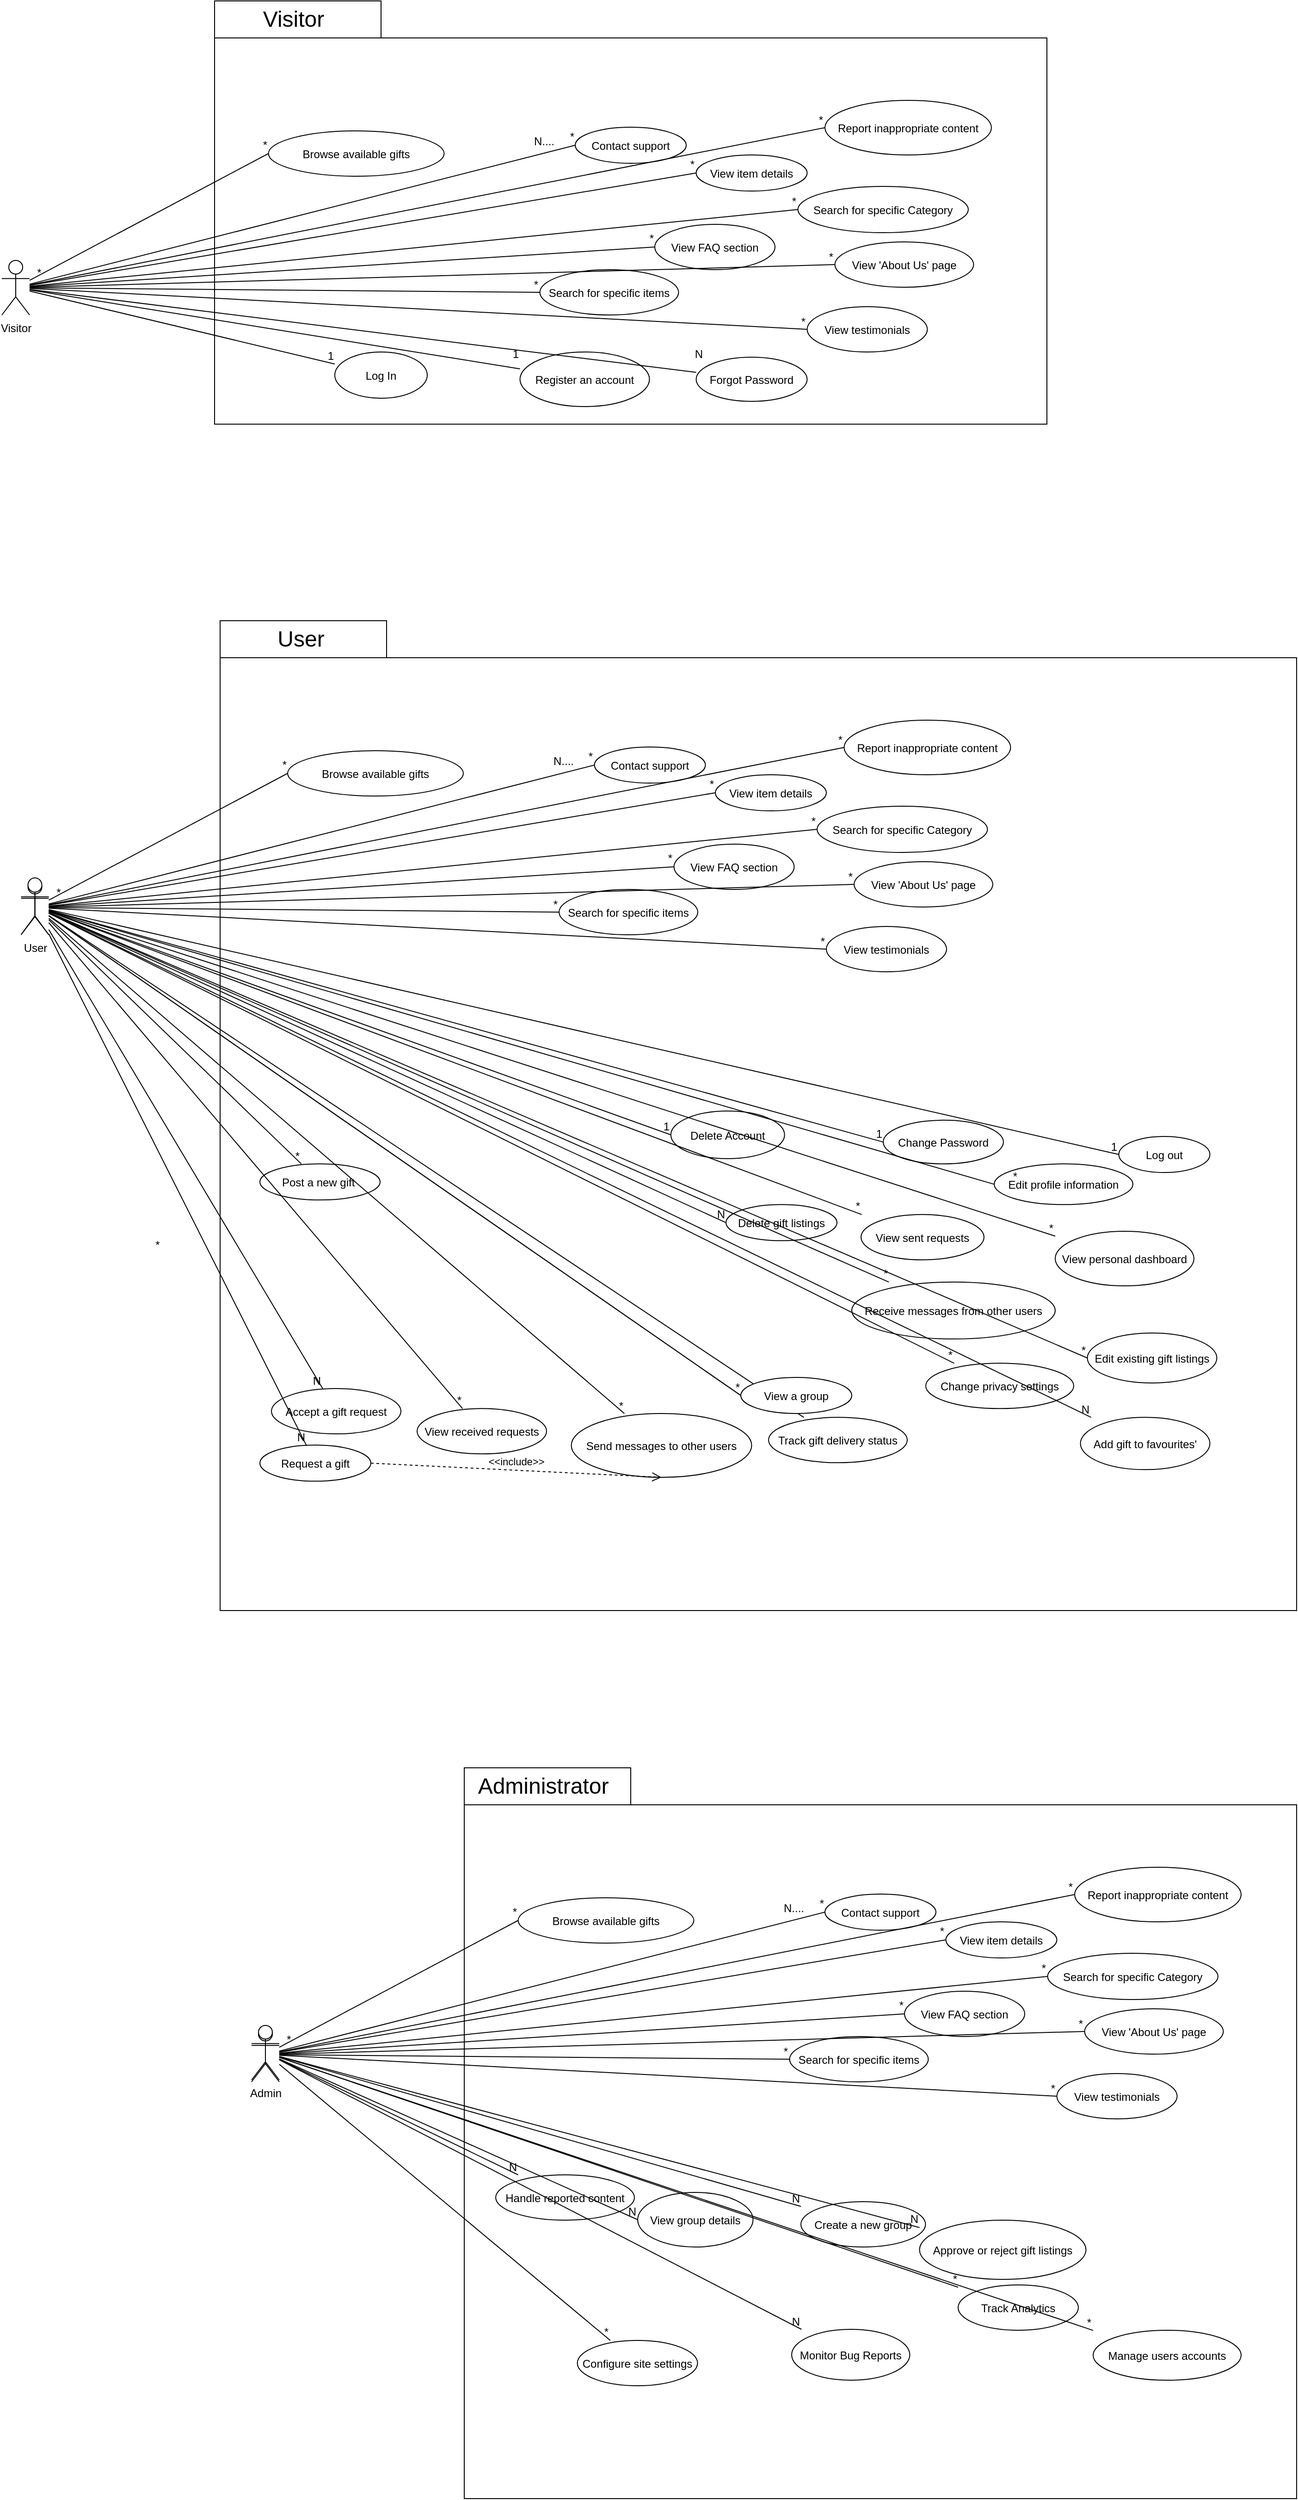 <mxfile version="26.2.2">
  <diagram name="Page-1" id="1vLe2R8yxRY9J3RcYaxB">
    <mxGraphModel dx="1329" dy="2293" grid="1" gridSize="10" guides="1" tooltips="1" connect="1" arrows="1" fold="1" page="1" pageScale="1" pageWidth="827" pageHeight="1169" math="0" shadow="0">
      <root>
        <mxCell id="0" />
        <mxCell id="1" parent="0" />
        <mxCell id="v58KR91fX-0rc_-lzw3H-133" value="" style="shape=folder;fontStyle=1;spacingTop=10;tabWidth=180;tabHeight=40;tabPosition=left;html=1;whiteSpace=wrap;" vertex="1" parent="1">
          <mxGeometry x="570" y="-800" width="900" height="457.5" as="geometry" />
        </mxCell>
        <mxCell id="v58KR91fX-0rc_-lzw3H-134" value="&lt;div&gt;Visitor&lt;/div&gt;" style="shape=umlActor;verticalLabelPosition=bottom;verticalAlign=top;html=1;outlineConnect=0;" vertex="1" parent="1">
          <mxGeometry x="340" y="-519.5" width="30" height="59" as="geometry" />
        </mxCell>
        <mxCell id="v58KR91fX-0rc_-lzw3H-135" value="" style="endArrow=none;html=1;rounded=0;entryX=0;entryY=0.5;entryDx=0;entryDy=0;" edge="1" parent="1" source="v58KR91fX-0rc_-lzw3H-134" target="v58KR91fX-0rc_-lzw3H-146">
          <mxGeometry relative="1" as="geometry">
            <mxPoint x="406" y="-479.5" as="sourcePoint" />
            <mxPoint x="661" y="-610.5" as="targetPoint" />
          </mxGeometry>
        </mxCell>
        <mxCell id="v58KR91fX-0rc_-lzw3H-136" value="*" style="resizable=0;html=1;whiteSpace=wrap;align=right;verticalAlign=bottom;" connectable="0" vertex="1" parent="v58KR91fX-0rc_-lzw3H-135">
          <mxGeometry x="1" relative="1" as="geometry" />
        </mxCell>
        <mxCell id="v58KR91fX-0rc_-lzw3H-137" value="*" style="text;html=1;align=center;verticalAlign=middle;resizable=0;points=[];autosize=1;strokeColor=none;fillColor=none;" vertex="1" parent="1">
          <mxGeometry x="365" y="-521.5" width="30" height="30" as="geometry" />
        </mxCell>
        <mxCell id="v58KR91fX-0rc_-lzw3H-138" value="Contact support" style="shape=ellipse;" vertex="1" parent="1">
          <mxGeometry x="960" y="-663.5" width="120" height="39" as="geometry" />
        </mxCell>
        <mxCell id="v58KR91fX-0rc_-lzw3H-139" value="N...." style="text;html=1;align=center;verticalAlign=middle;resizable=0;points=[];autosize=1;strokeColor=none;fillColor=none;" vertex="1" parent="1">
          <mxGeometry x="900.75" y="-663.5" width="50" height="30" as="geometry" />
        </mxCell>
        <mxCell id="v58KR91fX-0rc_-lzw3H-140" value="View testimonials" style="shape=ellipse;" vertex="1" parent="1">
          <mxGeometry x="1210.75" y="-469.5" width="130" height="49" as="geometry" />
        </mxCell>
        <mxCell id="v58KR91fX-0rc_-lzw3H-141" value="View FAQ section" style="shape=ellipse;" vertex="1" parent="1">
          <mxGeometry x="1046" y="-558.5" width="130" height="49" as="geometry" />
        </mxCell>
        <mxCell id="v58KR91fX-0rc_-lzw3H-142" value="View &#39;About Us&#39; page" style="shape=ellipse;" vertex="1" parent="1">
          <mxGeometry x="1240.75" y="-539.5" width="150" height="49" as="geometry" />
        </mxCell>
        <mxCell id="v58KR91fX-0rc_-lzw3H-143" value="Report inappropriate content" style="shape=ellipse;" vertex="1" parent="1">
          <mxGeometry x="1230" y="-692.5" width="180" height="59" as="geometry" />
        </mxCell>
        <mxCell id="v58KR91fX-0rc_-lzw3H-144" value="Search for specific Category" style="shape=ellipse;" vertex="1" parent="1">
          <mxGeometry x="1200.75" y="-599.5" width="184.25" height="50" as="geometry" />
        </mxCell>
        <mxCell id="v58KR91fX-0rc_-lzw3H-145" value="View item details" style="shape=ellipse;" vertex="1" parent="1">
          <mxGeometry x="1090.75" y="-633.5" width="120" height="39" as="geometry" />
        </mxCell>
        <mxCell id="v58KR91fX-0rc_-lzw3H-146" value="Browse available gifts" style="shape=ellipse;" vertex="1" parent="1">
          <mxGeometry x="628.25" y="-659.5" width="190" height="49" as="geometry" />
        </mxCell>
        <mxCell id="v58KR91fX-0rc_-lzw3H-147" value="Search for specific items" style="shape=ellipse;" vertex="1" parent="1">
          <mxGeometry x="921.75" y="-509.5" width="150" height="49" as="geometry" />
        </mxCell>
        <mxCell id="v58KR91fX-0rc_-lzw3H-148" value="" style="endArrow=none;html=1;rounded=0;entryX=0;entryY=0.5;entryDx=0;entryDy=0;" edge="1" parent="1" source="v58KR91fX-0rc_-lzw3H-134" target="v58KR91fX-0rc_-lzw3H-143">
          <mxGeometry relative="1" as="geometry">
            <mxPoint x="430" y="-430.5" as="sourcePoint" />
            <mxPoint x="645" y="-481.5" as="targetPoint" />
          </mxGeometry>
        </mxCell>
        <mxCell id="v58KR91fX-0rc_-lzw3H-149" value="*" style="resizable=0;html=1;whiteSpace=wrap;align=right;verticalAlign=bottom;" connectable="0" vertex="1" parent="v58KR91fX-0rc_-lzw3H-148">
          <mxGeometry x="1" relative="1" as="geometry" />
        </mxCell>
        <mxCell id="v58KR91fX-0rc_-lzw3H-150" value="" style="endArrow=none;html=1;rounded=0;entryX=0;entryY=0.5;entryDx=0;entryDy=0;" edge="1" parent="1" source="v58KR91fX-0rc_-lzw3H-134" target="v58KR91fX-0rc_-lzw3H-147">
          <mxGeometry relative="1" as="geometry">
            <mxPoint x="390" y="-473.5" as="sourcePoint" />
            <mxPoint x="605" y="-524.5" as="targetPoint" />
          </mxGeometry>
        </mxCell>
        <mxCell id="v58KR91fX-0rc_-lzw3H-151" value="*" style="resizable=0;html=1;whiteSpace=wrap;align=right;verticalAlign=bottom;" connectable="0" vertex="1" parent="v58KR91fX-0rc_-lzw3H-150">
          <mxGeometry x="1" relative="1" as="geometry" />
        </mxCell>
        <mxCell id="v58KR91fX-0rc_-lzw3H-152" value="" style="endArrow=none;html=1;rounded=0;entryX=0;entryY=0.5;entryDx=0;entryDy=0;" edge="1" parent="1" source="v58KR91fX-0rc_-lzw3H-134" target="v58KR91fX-0rc_-lzw3H-140">
          <mxGeometry relative="1" as="geometry">
            <mxPoint x="400" y="-463.5" as="sourcePoint" />
            <mxPoint x="615" y="-514.5" as="targetPoint" />
          </mxGeometry>
        </mxCell>
        <mxCell id="v58KR91fX-0rc_-lzw3H-153" value="*" style="resizable=0;html=1;whiteSpace=wrap;align=right;verticalAlign=bottom;" connectable="0" vertex="1" parent="v58KR91fX-0rc_-lzw3H-152">
          <mxGeometry x="1" relative="1" as="geometry" />
        </mxCell>
        <mxCell id="v58KR91fX-0rc_-lzw3H-154" value="" style="endArrow=none;html=1;rounded=0;entryX=0;entryY=0.5;entryDx=0;entryDy=0;" edge="1" parent="1" source="v58KR91fX-0rc_-lzw3H-134" target="v58KR91fX-0rc_-lzw3H-138">
          <mxGeometry relative="1" as="geometry">
            <mxPoint x="410" y="-453.5" as="sourcePoint" />
            <mxPoint x="625" y="-504.5" as="targetPoint" />
          </mxGeometry>
        </mxCell>
        <mxCell id="v58KR91fX-0rc_-lzw3H-155" value="*" style="resizable=0;html=1;whiteSpace=wrap;align=right;verticalAlign=bottom;" connectable="0" vertex="1" parent="v58KR91fX-0rc_-lzw3H-154">
          <mxGeometry x="1" relative="1" as="geometry" />
        </mxCell>
        <mxCell id="v58KR91fX-0rc_-lzw3H-156" value="" style="endArrow=none;html=1;rounded=0;entryX=0;entryY=0.5;entryDx=0;entryDy=0;" edge="1" parent="1" source="v58KR91fX-0rc_-lzw3H-134" target="v58KR91fX-0rc_-lzw3H-141">
          <mxGeometry relative="1" as="geometry">
            <mxPoint x="420" y="-443.5" as="sourcePoint" />
            <mxPoint x="635" y="-494.5" as="targetPoint" />
          </mxGeometry>
        </mxCell>
        <mxCell id="v58KR91fX-0rc_-lzw3H-157" value="*" style="resizable=0;html=1;whiteSpace=wrap;align=right;verticalAlign=bottom;" connectable="0" vertex="1" parent="v58KR91fX-0rc_-lzw3H-156">
          <mxGeometry x="1" relative="1" as="geometry" />
        </mxCell>
        <mxCell id="v58KR91fX-0rc_-lzw3H-158" value="" style="endArrow=none;html=1;rounded=0;entryX=0;entryY=0.5;entryDx=0;entryDy=0;" edge="1" parent="1" source="v58KR91fX-0rc_-lzw3H-134" target="v58KR91fX-0rc_-lzw3H-145">
          <mxGeometry relative="1" as="geometry">
            <mxPoint x="430" y="-433.5" as="sourcePoint" />
            <mxPoint x="645" y="-484.5" as="targetPoint" />
          </mxGeometry>
        </mxCell>
        <mxCell id="v58KR91fX-0rc_-lzw3H-159" value="*" style="resizable=0;html=1;whiteSpace=wrap;align=right;verticalAlign=bottom;" connectable="0" vertex="1" parent="v58KR91fX-0rc_-lzw3H-158">
          <mxGeometry x="1" relative="1" as="geometry" />
        </mxCell>
        <mxCell id="v58KR91fX-0rc_-lzw3H-160" value="" style="endArrow=none;html=1;rounded=0;entryX=0;entryY=0.5;entryDx=0;entryDy=0;" edge="1" parent="1" source="v58KR91fX-0rc_-lzw3H-134" target="v58KR91fX-0rc_-lzw3H-142">
          <mxGeometry relative="1" as="geometry">
            <mxPoint x="440" y="-423.5" as="sourcePoint" />
            <mxPoint x="655" y="-474.5" as="targetPoint" />
          </mxGeometry>
        </mxCell>
        <mxCell id="v58KR91fX-0rc_-lzw3H-161" value="*" style="resizable=0;html=1;whiteSpace=wrap;align=right;verticalAlign=bottom;" connectable="0" vertex="1" parent="v58KR91fX-0rc_-lzw3H-160">
          <mxGeometry x="1" relative="1" as="geometry" />
        </mxCell>
        <mxCell id="v58KR91fX-0rc_-lzw3H-162" value="" style="endArrow=none;html=1;rounded=0;entryX=0;entryY=0.5;entryDx=0;entryDy=0;" edge="1" parent="1" source="v58KR91fX-0rc_-lzw3H-134" target="v58KR91fX-0rc_-lzw3H-144">
          <mxGeometry relative="1" as="geometry">
            <mxPoint x="450" y="-413.5" as="sourcePoint" />
            <mxPoint x="665" y="-464.5" as="targetPoint" />
          </mxGeometry>
        </mxCell>
        <mxCell id="v58KR91fX-0rc_-lzw3H-163" value="*" style="resizable=0;html=1;whiteSpace=wrap;align=right;verticalAlign=bottom;" connectable="0" vertex="1" parent="v58KR91fX-0rc_-lzw3H-162">
          <mxGeometry x="1" relative="1" as="geometry" />
        </mxCell>
        <mxCell id="v58KR91fX-0rc_-lzw3H-164" value="Register an account" style="shape=ellipse;" vertex="1" parent="1">
          <mxGeometry x="900.24" y="-420.5" width="140" height="59" as="geometry" />
        </mxCell>
        <mxCell id="v58KR91fX-0rc_-lzw3H-165" value="Forgot Password" style="shape=ellipse;" vertex="1" parent="1">
          <mxGeometry x="1090.75" y="-414.87" width="120" height="47.75" as="geometry" />
        </mxCell>
        <mxCell id="v58KR91fX-0rc_-lzw3H-166" value="N" style="resizable=0;html=1;whiteSpace=wrap;align=right;verticalAlign=bottom;" connectable="0" vertex="1" parent="1">
          <mxGeometry x="1099.997" y="-409.997" as="geometry" />
        </mxCell>
        <mxCell id="v58KR91fX-0rc_-lzw3H-167" value="1" style="resizable=0;html=1;whiteSpace=wrap;align=right;verticalAlign=bottom;" connectable="0" vertex="1" parent="1">
          <mxGeometry x="900.242" y="-409.998" as="geometry" />
        </mxCell>
        <mxCell id="v58KR91fX-0rc_-lzw3H-168" value="Log In" style="shape=ellipse;" vertex="1" parent="1">
          <mxGeometry x="700" y="-420.5" width="100" height="50" as="geometry" />
        </mxCell>
        <mxCell id="v58KR91fX-0rc_-lzw3H-169" value="" style="resizable=0;html=1;whiteSpace=wrap;align=right;verticalAlign=bottom;" connectable="0" vertex="1" parent="1">
          <mxGeometry x="910.242" y="-399.998" as="geometry">
            <mxPoint x="-199" y="-23" as="offset" />
          </mxGeometry>
        </mxCell>
        <mxCell id="v58KR91fX-0rc_-lzw3H-170" value="" style="endArrow=none;html=1;rounded=0;" edge="1" parent="1" source="v58KR91fX-0rc_-lzw3H-134" target="v58KR91fX-0rc_-lzw3H-168">
          <mxGeometry relative="1" as="geometry">
            <mxPoint x="380" y="-488" as="sourcePoint" />
            <mxPoint x="638" y="-625" as="targetPoint" />
          </mxGeometry>
        </mxCell>
        <mxCell id="v58KR91fX-0rc_-lzw3H-171" value="1" style="resizable=0;html=1;whiteSpace=wrap;align=right;verticalAlign=bottom;" connectable="0" vertex="1" parent="v58KR91fX-0rc_-lzw3H-170">
          <mxGeometry x="1" relative="1" as="geometry" />
        </mxCell>
        <mxCell id="v58KR91fX-0rc_-lzw3H-172" value="" style="endArrow=none;html=1;rounded=0;" edge="1" parent="1" source="v58KR91fX-0rc_-lzw3H-134" target="v58KR91fX-0rc_-lzw3H-164">
          <mxGeometry relative="1" as="geometry">
            <mxPoint x="450" y="-320" as="sourcePoint" />
            <mxPoint x="710" y="-397" as="targetPoint" />
          </mxGeometry>
        </mxCell>
        <mxCell id="v58KR91fX-0rc_-lzw3H-173" value="" style="resizable=0;html=1;whiteSpace=wrap;align=right;verticalAlign=bottom;" connectable="0" vertex="1" parent="v58KR91fX-0rc_-lzw3H-172">
          <mxGeometry x="1" relative="1" as="geometry" />
        </mxCell>
        <mxCell id="v58KR91fX-0rc_-lzw3H-174" value="" style="endArrow=none;html=1;rounded=0;" edge="1" parent="1" source="v58KR91fX-0rc_-lzw3H-134" target="v58KR91fX-0rc_-lzw3H-165">
          <mxGeometry relative="1" as="geometry">
            <mxPoint x="390" y="-466" as="sourcePoint" />
            <mxPoint x="720" y="-387" as="targetPoint" />
          </mxGeometry>
        </mxCell>
        <mxCell id="v58KR91fX-0rc_-lzw3H-175" value="" style="resizable=0;html=1;whiteSpace=wrap;align=right;verticalAlign=bottom;" connectable="0" vertex="1" parent="v58KR91fX-0rc_-lzw3H-174">
          <mxGeometry x="1" relative="1" as="geometry" />
        </mxCell>
        <mxCell id="v58KR91fX-0rc_-lzw3H-179" value="&lt;font style=&quot;font-size: 24px;&quot;&gt;Visitor&lt;/font&gt;" style="text;html=1;align=center;verticalAlign=middle;resizable=0;points=[];autosize=1;strokeColor=none;fillColor=none;" vertex="1" parent="1">
          <mxGeometry x="610" y="-800" width="90" height="40" as="geometry" />
        </mxCell>
        <mxCell id="v58KR91fX-0rc_-lzw3H-181" value="" style="shape=folder;fontStyle=1;spacingTop=10;tabWidth=180;tabHeight=40;tabPosition=left;html=1;whiteSpace=wrap;" vertex="1" parent="1">
          <mxGeometry x="576" y="-130" width="1164" height="1070" as="geometry" />
        </mxCell>
        <mxCell id="v58KR91fX-0rc_-lzw3H-182" value="" style="shape=umlActor;verticalLabelPosition=bottom;verticalAlign=top;html=1;outlineConnect=0;" vertex="1" parent="1">
          <mxGeometry x="360.75" y="150.5" width="30" height="59" as="geometry" />
        </mxCell>
        <mxCell id="v58KR91fX-0rc_-lzw3H-183" value="" style="endArrow=none;html=1;rounded=0;entryX=0;entryY=0.5;entryDx=0;entryDy=0;" edge="1" parent="1" source="v58KR91fX-0rc_-lzw3H-182" target="v58KR91fX-0rc_-lzw3H-194">
          <mxGeometry relative="1" as="geometry">
            <mxPoint x="426.75" y="190.5" as="sourcePoint" />
            <mxPoint x="681.75" y="59.5" as="targetPoint" />
          </mxGeometry>
        </mxCell>
        <mxCell id="v58KR91fX-0rc_-lzw3H-184" value="*" style="resizable=0;html=1;whiteSpace=wrap;align=right;verticalAlign=bottom;" connectable="0" vertex="1" parent="v58KR91fX-0rc_-lzw3H-183">
          <mxGeometry x="1" relative="1" as="geometry" />
        </mxCell>
        <mxCell id="v58KR91fX-0rc_-lzw3H-185" value="*" style="text;html=1;align=center;verticalAlign=middle;resizable=0;points=[];autosize=1;strokeColor=none;fillColor=none;" vertex="1" parent="1">
          <mxGeometry x="385.75" y="148.5" width="30" height="30" as="geometry" />
        </mxCell>
        <mxCell id="v58KR91fX-0rc_-lzw3H-186" value="Contact support" style="shape=ellipse;" vertex="1" parent="1">
          <mxGeometry x="980.75" y="6.5" width="120" height="39" as="geometry" />
        </mxCell>
        <mxCell id="v58KR91fX-0rc_-lzw3H-187" value="N...." style="text;html=1;align=center;verticalAlign=middle;resizable=0;points=[];autosize=1;strokeColor=none;fillColor=none;" vertex="1" parent="1">
          <mxGeometry x="921.5" y="6.5" width="50" height="30" as="geometry" />
        </mxCell>
        <mxCell id="v58KR91fX-0rc_-lzw3H-188" value="View testimonials" style="shape=ellipse;" vertex="1" parent="1">
          <mxGeometry x="1231.5" y="200.5" width="130" height="49" as="geometry" />
        </mxCell>
        <mxCell id="v58KR91fX-0rc_-lzw3H-189" value="View FAQ section" style="shape=ellipse;" vertex="1" parent="1">
          <mxGeometry x="1066.75" y="111.5" width="130" height="49" as="geometry" />
        </mxCell>
        <mxCell id="v58KR91fX-0rc_-lzw3H-190" value="View &#39;About Us&#39; page" style="shape=ellipse;" vertex="1" parent="1">
          <mxGeometry x="1261.5" y="130.5" width="150" height="49" as="geometry" />
        </mxCell>
        <mxCell id="v58KR91fX-0rc_-lzw3H-191" value="Report inappropriate content" style="shape=ellipse;" vertex="1" parent="1">
          <mxGeometry x="1250.75" y="-22.5" width="180" height="59" as="geometry" />
        </mxCell>
        <mxCell id="v58KR91fX-0rc_-lzw3H-192" value="Search for specific Category" style="shape=ellipse;" vertex="1" parent="1">
          <mxGeometry x="1221.5" y="70.5" width="184.25" height="50" as="geometry" />
        </mxCell>
        <mxCell id="v58KR91fX-0rc_-lzw3H-193" value="View item details" style="shape=ellipse;" vertex="1" parent="1">
          <mxGeometry x="1111.5" y="36.5" width="120" height="39" as="geometry" />
        </mxCell>
        <mxCell id="v58KR91fX-0rc_-lzw3H-194" value="Browse available gifts" style="shape=ellipse;" vertex="1" parent="1">
          <mxGeometry x="649" y="10.5" width="190" height="49" as="geometry" />
        </mxCell>
        <mxCell id="v58KR91fX-0rc_-lzw3H-195" value="Search for specific items" style="shape=ellipse;" vertex="1" parent="1">
          <mxGeometry x="942.5" y="160.5" width="150" height="49" as="geometry" />
        </mxCell>
        <mxCell id="v58KR91fX-0rc_-lzw3H-196" value="" style="endArrow=none;html=1;rounded=0;entryX=0;entryY=0.5;entryDx=0;entryDy=0;" edge="1" parent="1" source="v58KR91fX-0rc_-lzw3H-182" target="v58KR91fX-0rc_-lzw3H-191">
          <mxGeometry relative="1" as="geometry">
            <mxPoint x="450.75" y="239.5" as="sourcePoint" />
            <mxPoint x="665.75" y="188.5" as="targetPoint" />
          </mxGeometry>
        </mxCell>
        <mxCell id="v58KR91fX-0rc_-lzw3H-197" value="*" style="resizable=0;html=1;whiteSpace=wrap;align=right;verticalAlign=bottom;" connectable="0" vertex="1" parent="v58KR91fX-0rc_-lzw3H-196">
          <mxGeometry x="1" relative="1" as="geometry" />
        </mxCell>
        <mxCell id="v58KR91fX-0rc_-lzw3H-198" value="" style="endArrow=none;html=1;rounded=0;entryX=0;entryY=0.5;entryDx=0;entryDy=0;" edge="1" parent="1" source="v58KR91fX-0rc_-lzw3H-182" target="v58KR91fX-0rc_-lzw3H-195">
          <mxGeometry relative="1" as="geometry">
            <mxPoint x="410.75" y="196.5" as="sourcePoint" />
            <mxPoint x="625.75" y="145.5" as="targetPoint" />
          </mxGeometry>
        </mxCell>
        <mxCell id="v58KR91fX-0rc_-lzw3H-199" value="*" style="resizable=0;html=1;whiteSpace=wrap;align=right;verticalAlign=bottom;" connectable="0" vertex="1" parent="v58KR91fX-0rc_-lzw3H-198">
          <mxGeometry x="1" relative="1" as="geometry" />
        </mxCell>
        <mxCell id="v58KR91fX-0rc_-lzw3H-200" value="" style="endArrow=none;html=1;rounded=0;entryX=0;entryY=0.5;entryDx=0;entryDy=0;" edge="1" parent="1" source="v58KR91fX-0rc_-lzw3H-182" target="v58KR91fX-0rc_-lzw3H-188">
          <mxGeometry relative="1" as="geometry">
            <mxPoint x="420.75" y="206.5" as="sourcePoint" />
            <mxPoint x="635.75" y="155.5" as="targetPoint" />
          </mxGeometry>
        </mxCell>
        <mxCell id="v58KR91fX-0rc_-lzw3H-201" value="*" style="resizable=0;html=1;whiteSpace=wrap;align=right;verticalAlign=bottom;" connectable="0" vertex="1" parent="v58KR91fX-0rc_-lzw3H-200">
          <mxGeometry x="1" relative="1" as="geometry" />
        </mxCell>
        <mxCell id="v58KR91fX-0rc_-lzw3H-202" value="" style="endArrow=none;html=1;rounded=0;entryX=0;entryY=0.5;entryDx=0;entryDy=0;" edge="1" parent="1" source="v58KR91fX-0rc_-lzw3H-182" target="v58KR91fX-0rc_-lzw3H-186">
          <mxGeometry relative="1" as="geometry">
            <mxPoint x="430.75" y="216.5" as="sourcePoint" />
            <mxPoint x="645.75" y="165.5" as="targetPoint" />
          </mxGeometry>
        </mxCell>
        <mxCell id="v58KR91fX-0rc_-lzw3H-203" value="*" style="resizable=0;html=1;whiteSpace=wrap;align=right;verticalAlign=bottom;" connectable="0" vertex="1" parent="v58KR91fX-0rc_-lzw3H-202">
          <mxGeometry x="1" relative="1" as="geometry" />
        </mxCell>
        <mxCell id="v58KR91fX-0rc_-lzw3H-204" value="" style="endArrow=none;html=1;rounded=0;entryX=0;entryY=0.5;entryDx=0;entryDy=0;" edge="1" parent="1" source="v58KR91fX-0rc_-lzw3H-182" target="v58KR91fX-0rc_-lzw3H-189">
          <mxGeometry relative="1" as="geometry">
            <mxPoint x="440.75" y="226.5" as="sourcePoint" />
            <mxPoint x="655.75" y="175.5" as="targetPoint" />
          </mxGeometry>
        </mxCell>
        <mxCell id="v58KR91fX-0rc_-lzw3H-205" value="*" style="resizable=0;html=1;whiteSpace=wrap;align=right;verticalAlign=bottom;" connectable="0" vertex="1" parent="v58KR91fX-0rc_-lzw3H-204">
          <mxGeometry x="1" relative="1" as="geometry" />
        </mxCell>
        <mxCell id="v58KR91fX-0rc_-lzw3H-206" value="" style="endArrow=none;html=1;rounded=0;entryX=0;entryY=0.5;entryDx=0;entryDy=0;" edge="1" parent="1" source="v58KR91fX-0rc_-lzw3H-182" target="v58KR91fX-0rc_-lzw3H-193">
          <mxGeometry relative="1" as="geometry">
            <mxPoint x="450.75" y="236.5" as="sourcePoint" />
            <mxPoint x="665.75" y="185.5" as="targetPoint" />
          </mxGeometry>
        </mxCell>
        <mxCell id="v58KR91fX-0rc_-lzw3H-207" value="*" style="resizable=0;html=1;whiteSpace=wrap;align=right;verticalAlign=bottom;" connectable="0" vertex="1" parent="v58KR91fX-0rc_-lzw3H-206">
          <mxGeometry x="1" relative="1" as="geometry" />
        </mxCell>
        <mxCell id="v58KR91fX-0rc_-lzw3H-208" value="" style="endArrow=none;html=1;rounded=0;entryX=0;entryY=0.5;entryDx=0;entryDy=0;" edge="1" parent="1" source="v58KR91fX-0rc_-lzw3H-182" target="v58KR91fX-0rc_-lzw3H-190">
          <mxGeometry relative="1" as="geometry">
            <mxPoint x="460.75" y="246.5" as="sourcePoint" />
            <mxPoint x="675.75" y="195.5" as="targetPoint" />
          </mxGeometry>
        </mxCell>
        <mxCell id="v58KR91fX-0rc_-lzw3H-209" value="*" style="resizable=0;html=1;whiteSpace=wrap;align=right;verticalAlign=bottom;" connectable="0" vertex="1" parent="v58KR91fX-0rc_-lzw3H-208">
          <mxGeometry x="1" relative="1" as="geometry" />
        </mxCell>
        <mxCell id="v58KR91fX-0rc_-lzw3H-210" value="" style="endArrow=none;html=1;rounded=0;entryX=0;entryY=0.5;entryDx=0;entryDy=0;" edge="1" parent="1" source="v58KR91fX-0rc_-lzw3H-182" target="v58KR91fX-0rc_-lzw3H-192">
          <mxGeometry relative="1" as="geometry">
            <mxPoint x="470.75" y="256.5" as="sourcePoint" />
            <mxPoint x="685.75" y="205.5" as="targetPoint" />
          </mxGeometry>
        </mxCell>
        <mxCell id="v58KR91fX-0rc_-lzw3H-211" value="*" style="resizable=0;html=1;whiteSpace=wrap;align=right;verticalAlign=bottom;" connectable="0" vertex="1" parent="v58KR91fX-0rc_-lzw3H-210">
          <mxGeometry x="1" relative="1" as="geometry" />
        </mxCell>
        <mxCell id="v58KR91fX-0rc_-lzw3H-224" value="&lt;font style=&quot;font-size: 24px;&quot;&gt;User&lt;/font&gt;" style="text;html=1;align=center;verticalAlign=middle;resizable=0;points=[];autosize=1;strokeColor=none;fillColor=none;" vertex="1" parent="1">
          <mxGeometry x="628.25" y="-130" width="70" height="40" as="geometry" />
        </mxCell>
        <mxCell id="v58KR91fX-0rc_-lzw3H-225" value="User" style="shape=umlActor;verticalLabelPosition=bottom;verticalAlign=top;html=1;outlineConnect=0;" vertex="1" parent="1">
          <mxGeometry x="360.75" y="148.0" width="30" height="61.5" as="geometry" />
        </mxCell>
        <mxCell id="v58KR91fX-0rc_-lzw3H-226" value="Post a new gift " style="shape=ellipse;" vertex="1" parent="1">
          <mxGeometry x="619.0" y="457.18" width="130" height="39" as="geometry" />
        </mxCell>
        <mxCell id="v58KR91fX-0rc_-lzw3H-227" value="Request a gift" style="shape=ellipse;" vertex="1" parent="1">
          <mxGeometry x="619.0" y="761.18" width="120" height="39" as="geometry" />
        </mxCell>
        <mxCell id="v58KR91fX-0rc_-lzw3H-228" value="Accept a gift request" style="shape=ellipse;" vertex="1" parent="1">
          <mxGeometry x="631.5" y="700" width="140" height="49" as="geometry" />
        </mxCell>
        <mxCell id="v58KR91fX-0rc_-lzw3H-229" value="View received requests" style="shape=ellipse;" vertex="1" parent="1">
          <mxGeometry x="789.0" y="721.68" width="140" height="49" as="geometry" />
        </mxCell>
        <mxCell id="v58KR91fX-0rc_-lzw3H-230" value="Edit profile information" style="shape=ellipse;" vertex="1" parent="1">
          <mxGeometry x="1413.0" y="457.18" width="150" height="44" as="geometry" />
        </mxCell>
        <mxCell id="v58KR91fX-0rc_-lzw3H-231" value="Edit existing gift listings" style="shape=ellipse;" vertex="1" parent="1">
          <mxGeometry x="1513.75" y="640" width="140" height="54" as="geometry" />
        </mxCell>
        <mxCell id="v58KR91fX-0rc_-lzw3H-232" value="View personal dashboard" style="shape=ellipse;" vertex="1" parent="1">
          <mxGeometry x="1479.0" y="530" width="150" height="59" as="geometry" />
        </mxCell>
        <mxCell id="v58KR91fX-0rc_-lzw3H-233" value="Log out" style="shape=ellipse;" vertex="1" parent="1">
          <mxGeometry x="1547.75" y="427.5" width="98.5" height="39" as="geometry" />
        </mxCell>
        <mxCell id="v58KR91fX-0rc_-lzw3H-234" value="Change Password" style="shape=ellipse;" vertex="1" parent="1">
          <mxGeometry x="1293.0" y="409.93" width="130" height="47.25" as="geometry" />
        </mxCell>
        <mxCell id="v58KR91fX-0rc_-lzw3H-235" value="View sent requests" style="shape=ellipse;" vertex="1" parent="1">
          <mxGeometry x="1269.0" y="511.93" width="133" height="49" as="geometry" />
        </mxCell>
        <mxCell id="v58KR91fX-0rc_-lzw3H-236" value="Track gift delivery status" style="shape=ellipse;" vertex="1" parent="1">
          <mxGeometry x="1169.0" y="731.18" width="150" height="49" as="geometry" />
        </mxCell>
        <mxCell id="v58KR91fX-0rc_-lzw3H-237" value="Receive messages from other users" style="shape=ellipse;" vertex="1" parent="1">
          <mxGeometry x="1259.0" y="584.93" width="220" height="61.5" as="geometry" />
        </mxCell>
        <mxCell id="v58KR91fX-0rc_-lzw3H-238" value="Change privacy settings" style="shape=ellipse;" vertex="1" parent="1">
          <mxGeometry x="1339.0" y="672.68" width="160" height="49" as="geometry" />
        </mxCell>
        <mxCell id="v58KR91fX-0rc_-lzw3H-239" style="edgeStyle=orthogonalEdgeStyle;rounded=0;orthogonalLoop=1;jettySize=auto;html=1;exitX=0.5;exitY=1;exitDx=0;exitDy=0;" edge="1" parent="1" source="v58KR91fX-0rc_-lzw3H-238" target="v58KR91fX-0rc_-lzw3H-238">
          <mxGeometry relative="1" as="geometry" />
        </mxCell>
        <mxCell id="v58KR91fX-0rc_-lzw3H-240" value="Send messages to other users" style="shape=ellipse;" vertex="1" parent="1">
          <mxGeometry x="955.75" y="727" width="195" height="69" as="geometry" />
        </mxCell>
        <mxCell id="v58KR91fX-0rc_-lzw3H-241" value="Delete Account" style="shape=ellipse;" vertex="1" parent="1">
          <mxGeometry x="1063.35" y="400" width="123" height="51.5" as="geometry" />
        </mxCell>
        <mxCell id="v58KR91fX-0rc_-lzw3H-242" value="Add gift to favourites&#39;" style="shape=ellipse;" vertex="1" parent="1">
          <mxGeometry x="1506.25" y="731.18" width="140" height="56.5" as="geometry" />
        </mxCell>
        <mxCell id="v58KR91fX-0rc_-lzw3H-243" value="Delete gift listings" style="shape=ellipse;" vertex="1" parent="1">
          <mxGeometry x="1123.0" y="501.18" width="120" height="39" as="geometry" />
        </mxCell>
        <mxCell id="v58KR91fX-0rc_-lzw3H-244" value="" style="endArrow=none;html=1;rounded=0;" edge="1" parent="1" source="v58KR91fX-0rc_-lzw3H-225" target="v58KR91fX-0rc_-lzw3H-226">
          <mxGeometry relative="1" as="geometry">
            <mxPoint x="353" y="288" as="sourcePoint" />
            <mxPoint x="868" y="307" as="targetPoint" />
          </mxGeometry>
        </mxCell>
        <mxCell id="v58KR91fX-0rc_-lzw3H-245" value="*" style="resizable=0;html=1;whiteSpace=wrap;align=right;verticalAlign=bottom;" connectable="0" vertex="1" parent="v58KR91fX-0rc_-lzw3H-244">
          <mxGeometry x="1" relative="1" as="geometry" />
        </mxCell>
        <mxCell id="v58KR91fX-0rc_-lzw3H-246" value="" style="endArrow=none;html=1;rounded=0;" edge="1" parent="1" source="v58KR91fX-0rc_-lzw3H-225" target="v58KR91fX-0rc_-lzw3H-227">
          <mxGeometry relative="1" as="geometry">
            <mxPoint x="515.5" y="360" as="sourcePoint" />
            <mxPoint x="1030.5" y="379" as="targetPoint" />
          </mxGeometry>
        </mxCell>
        <mxCell id="v58KR91fX-0rc_-lzw3H-247" value="N" style="resizable=0;html=1;whiteSpace=wrap;align=right;verticalAlign=bottom;" connectable="0" vertex="1" parent="v58KR91fX-0rc_-lzw3H-246">
          <mxGeometry x="1" relative="1" as="geometry" />
        </mxCell>
        <mxCell id="v58KR91fX-0rc_-lzw3H-248" value="" style="endArrow=none;html=1;rounded=0;" edge="1" parent="1" source="v58KR91fX-0rc_-lzw3H-225" target="v58KR91fX-0rc_-lzw3H-228">
          <mxGeometry relative="1" as="geometry">
            <mxPoint x="679" y="340" as="sourcePoint" />
            <mxPoint x="1194" y="359" as="targetPoint" />
          </mxGeometry>
        </mxCell>
        <mxCell id="v58KR91fX-0rc_-lzw3H-249" value="N" style="resizable=0;html=1;whiteSpace=wrap;align=right;verticalAlign=bottom;" connectable="0" vertex="1" parent="v58KR91fX-0rc_-lzw3H-248">
          <mxGeometry x="1" relative="1" as="geometry" />
        </mxCell>
        <mxCell id="v58KR91fX-0rc_-lzw3H-250" value="*" style="text;html=1;align=center;verticalAlign=middle;resizable=0;points=[];autosize=1;strokeColor=none;fillColor=none;" vertex="1" parent="1">
          <mxGeometry x="493" y="530" width="30" height="30" as="geometry" />
        </mxCell>
        <mxCell id="v58KR91fX-0rc_-lzw3H-251" value="" style="endArrow=none;html=1;rounded=0;entryX=0;entryY=0.5;entryDx=0;entryDy=0;" edge="1" parent="1" source="v58KR91fX-0rc_-lzw3H-225" target="v58KR91fX-0rc_-lzw3H-243">
          <mxGeometry relative="1" as="geometry">
            <mxPoint x="383" y="318" as="sourcePoint" />
            <mxPoint x="898" y="337" as="targetPoint" />
          </mxGeometry>
        </mxCell>
        <mxCell id="v58KR91fX-0rc_-lzw3H-252" value="N" style="resizable=0;html=1;whiteSpace=wrap;align=right;verticalAlign=bottom;" connectable="0" vertex="1" parent="v58KR91fX-0rc_-lzw3H-251">
          <mxGeometry x="1" relative="1" as="geometry" />
        </mxCell>
        <mxCell id="v58KR91fX-0rc_-lzw3H-253" value="" style="endArrow=none;html=1;rounded=0;" edge="1" parent="1" source="v58KR91fX-0rc_-lzw3H-225" target="v58KR91fX-0rc_-lzw3H-229">
          <mxGeometry relative="1" as="geometry">
            <mxPoint x="393" y="328" as="sourcePoint" />
            <mxPoint x="908" y="347" as="targetPoint" />
          </mxGeometry>
        </mxCell>
        <mxCell id="v58KR91fX-0rc_-lzw3H-254" value="*" style="resizable=0;html=1;whiteSpace=wrap;align=right;verticalAlign=bottom;" connectable="0" vertex="1" parent="v58KR91fX-0rc_-lzw3H-253">
          <mxGeometry x="1" relative="1" as="geometry" />
        </mxCell>
        <mxCell id="v58KR91fX-0rc_-lzw3H-255" value="" style="endArrow=none;html=1;rounded=0;entryX=0;entryY=0.5;entryDx=0;entryDy=0;" edge="1" parent="1" source="v58KR91fX-0rc_-lzw3H-225" target="v58KR91fX-0rc_-lzw3H-230">
          <mxGeometry relative="1" as="geometry">
            <mxPoint x="403" y="338" as="sourcePoint" />
            <mxPoint x="918" y="357" as="targetPoint" />
          </mxGeometry>
        </mxCell>
        <mxCell id="v58KR91fX-0rc_-lzw3H-256" value="*" style="resizable=0;html=1;whiteSpace=wrap;align=right;verticalAlign=bottom;" connectable="0" vertex="1" parent="v58KR91fX-0rc_-lzw3H-255">
          <mxGeometry x="1" relative="1" as="geometry">
            <mxPoint x="26" as="offset" />
          </mxGeometry>
        </mxCell>
        <mxCell id="v58KR91fX-0rc_-lzw3H-257" value="" style="endArrow=none;html=1;rounded=0;entryX=0;entryY=0.5;entryDx=0;entryDy=0;" edge="1" parent="1" source="v58KR91fX-0rc_-lzw3H-225" target="v58KR91fX-0rc_-lzw3H-231">
          <mxGeometry relative="1" as="geometry">
            <mxPoint x="413" y="348" as="sourcePoint" />
            <mxPoint x="928" y="367" as="targetPoint" />
          </mxGeometry>
        </mxCell>
        <mxCell id="v58KR91fX-0rc_-lzw3H-258" value="*" style="resizable=0;html=1;whiteSpace=wrap;align=right;verticalAlign=bottom;" connectable="0" vertex="1" parent="v58KR91fX-0rc_-lzw3H-257">
          <mxGeometry x="1" relative="1" as="geometry" />
        </mxCell>
        <mxCell id="v58KR91fX-0rc_-lzw3H-259" value="" style="endArrow=none;html=1;rounded=0;" edge="1" parent="1" source="v58KR91fX-0rc_-lzw3H-225" target="v58KR91fX-0rc_-lzw3H-232">
          <mxGeometry relative="1" as="geometry">
            <mxPoint x="423" y="358" as="sourcePoint" />
            <mxPoint x="938" y="377" as="targetPoint" />
          </mxGeometry>
        </mxCell>
        <mxCell id="v58KR91fX-0rc_-lzw3H-260" value="*" style="resizable=0;html=1;whiteSpace=wrap;align=right;verticalAlign=bottom;" connectable="0" vertex="1" parent="v58KR91fX-0rc_-lzw3H-259">
          <mxGeometry x="1" relative="1" as="geometry" />
        </mxCell>
        <mxCell id="v58KR91fX-0rc_-lzw3H-261" value="" style="endArrow=none;html=1;rounded=0;entryX=0;entryY=0.5;entryDx=0;entryDy=0;" edge="1" parent="1" source="v58KR91fX-0rc_-lzw3H-225" target="v58KR91fX-0rc_-lzw3H-233">
          <mxGeometry relative="1" as="geometry">
            <mxPoint x="433" y="368" as="sourcePoint" />
            <mxPoint x="948" y="387" as="targetPoint" />
          </mxGeometry>
        </mxCell>
        <mxCell id="v58KR91fX-0rc_-lzw3H-262" value="1" style="resizable=0;html=1;whiteSpace=wrap;align=right;verticalAlign=bottom;" connectable="0" vertex="1" parent="v58KR91fX-0rc_-lzw3H-261">
          <mxGeometry x="1" relative="1" as="geometry" />
        </mxCell>
        <mxCell id="v58KR91fX-0rc_-lzw3H-263" value="" style="endArrow=none;html=1;rounded=0;entryX=0;entryY=0.5;entryDx=0;entryDy=0;" edge="1" parent="1" source="v58KR91fX-0rc_-lzw3H-225" target="v58KR91fX-0rc_-lzw3H-234">
          <mxGeometry relative="1" as="geometry">
            <mxPoint x="443" y="378" as="sourcePoint" />
            <mxPoint x="958" y="397" as="targetPoint" />
          </mxGeometry>
        </mxCell>
        <mxCell id="v58KR91fX-0rc_-lzw3H-264" value="1" style="resizable=0;html=1;whiteSpace=wrap;align=right;verticalAlign=bottom;" connectable="0" vertex="1" parent="v58KR91fX-0rc_-lzw3H-263">
          <mxGeometry x="1" relative="1" as="geometry" />
        </mxCell>
        <mxCell id="v58KR91fX-0rc_-lzw3H-265" value="" style="endArrow=none;html=1;rounded=0;entryX=0;entryY=0.5;entryDx=0;entryDy=0;" edge="1" parent="1" source="v58KR91fX-0rc_-lzw3H-225" target="v58KR91fX-0rc_-lzw3H-282">
          <mxGeometry relative="1" as="geometry">
            <mxPoint x="503" y="496" as="sourcePoint" />
            <mxPoint x="653" y="400" as="targetPoint" />
          </mxGeometry>
        </mxCell>
        <mxCell id="v58KR91fX-0rc_-lzw3H-266" value="*" style="resizable=0;html=1;whiteSpace=wrap;align=right;verticalAlign=bottom;" connectable="0" vertex="1" parent="v58KR91fX-0rc_-lzw3H-265">
          <mxGeometry x="1" relative="1" as="geometry" />
        </mxCell>
        <mxCell id="v58KR91fX-0rc_-lzw3H-267" value="" style="endArrow=none;html=1;rounded=0;" edge="1" parent="1" source="v58KR91fX-0rc_-lzw3H-225" target="v58KR91fX-0rc_-lzw3H-235">
          <mxGeometry relative="1" as="geometry">
            <mxPoint x="513" y="506" as="sourcePoint" />
            <mxPoint x="663" y="410" as="targetPoint" />
          </mxGeometry>
        </mxCell>
        <mxCell id="v58KR91fX-0rc_-lzw3H-268" value="*" style="resizable=0;html=1;whiteSpace=wrap;align=right;verticalAlign=bottom;" connectable="0" vertex="1" parent="v58KR91fX-0rc_-lzw3H-267">
          <mxGeometry x="1" relative="1" as="geometry" />
        </mxCell>
        <mxCell id="v58KR91fX-0rc_-lzw3H-269" value="" style="endArrow=none;html=1;rounded=0;" edge="1" parent="1" source="v58KR91fX-0rc_-lzw3H-225" target="v58KR91fX-0rc_-lzw3H-236">
          <mxGeometry relative="1" as="geometry">
            <mxPoint x="523" y="516" as="sourcePoint" />
            <mxPoint x="673" y="420" as="targetPoint" />
          </mxGeometry>
        </mxCell>
        <mxCell id="v58KR91fX-0rc_-lzw3H-270" value="*" style="resizable=0;html=1;whiteSpace=wrap;align=right;verticalAlign=bottom;" connectable="0" vertex="1" parent="v58KR91fX-0rc_-lzw3H-269">
          <mxGeometry x="1" relative="1" as="geometry" />
        </mxCell>
        <mxCell id="v58KR91fX-0rc_-lzw3H-271" value="" style="endArrow=none;html=1;rounded=0;" edge="1" parent="1" source="v58KR91fX-0rc_-lzw3H-225" target="v58KR91fX-0rc_-lzw3H-237">
          <mxGeometry relative="1" as="geometry">
            <mxPoint x="533" y="526" as="sourcePoint" />
            <mxPoint x="683" y="430" as="targetPoint" />
          </mxGeometry>
        </mxCell>
        <mxCell id="v58KR91fX-0rc_-lzw3H-272" value="*" style="resizable=0;html=1;whiteSpace=wrap;align=right;verticalAlign=bottom;" connectable="0" vertex="1" parent="v58KR91fX-0rc_-lzw3H-271">
          <mxGeometry x="1" relative="1" as="geometry" />
        </mxCell>
        <mxCell id="v58KR91fX-0rc_-lzw3H-273" value="" style="endArrow=none;html=1;rounded=0;" edge="1" parent="1" source="v58KR91fX-0rc_-lzw3H-225" target="v58KR91fX-0rc_-lzw3H-238">
          <mxGeometry relative="1" as="geometry">
            <mxPoint x="543" y="536" as="sourcePoint" />
            <mxPoint x="693" y="440" as="targetPoint" />
          </mxGeometry>
        </mxCell>
        <mxCell id="v58KR91fX-0rc_-lzw3H-274" value="*" style="resizable=0;html=1;whiteSpace=wrap;align=right;verticalAlign=bottom;" connectable="0" vertex="1" parent="v58KR91fX-0rc_-lzw3H-273">
          <mxGeometry x="1" relative="1" as="geometry" />
        </mxCell>
        <mxCell id="v58KR91fX-0rc_-lzw3H-275" value="" style="endArrow=none;html=1;rounded=0;" edge="1" parent="1" source="v58KR91fX-0rc_-lzw3H-225" target="v58KR91fX-0rc_-lzw3H-240">
          <mxGeometry relative="1" as="geometry">
            <mxPoint x="553" y="546" as="sourcePoint" />
            <mxPoint x="703" y="450" as="targetPoint" />
          </mxGeometry>
        </mxCell>
        <mxCell id="v58KR91fX-0rc_-lzw3H-276" value="*" style="resizable=0;html=1;whiteSpace=wrap;align=right;verticalAlign=bottom;" connectable="0" vertex="1" parent="v58KR91fX-0rc_-lzw3H-275">
          <mxGeometry x="1" relative="1" as="geometry" />
        </mxCell>
        <mxCell id="v58KR91fX-0rc_-lzw3H-277" value="" style="endArrow=none;html=1;rounded=0;entryX=0;entryY=0.5;entryDx=0;entryDy=0;" edge="1" parent="1" source="v58KR91fX-0rc_-lzw3H-225" target="v58KR91fX-0rc_-lzw3H-241">
          <mxGeometry relative="1" as="geometry">
            <mxPoint x="563" y="674" as="sourcePoint" />
            <mxPoint x="713" y="578" as="targetPoint" />
          </mxGeometry>
        </mxCell>
        <mxCell id="v58KR91fX-0rc_-lzw3H-278" value="1" style="resizable=0;html=1;whiteSpace=wrap;align=right;verticalAlign=bottom;" connectable="0" vertex="1" parent="v58KR91fX-0rc_-lzw3H-277">
          <mxGeometry x="1" relative="1" as="geometry" />
        </mxCell>
        <mxCell id="v58KR91fX-0rc_-lzw3H-279" value="" style="endArrow=none;html=1;rounded=0;" edge="1" parent="1" source="v58KR91fX-0rc_-lzw3H-225" target="v58KR91fX-0rc_-lzw3H-242">
          <mxGeometry relative="1" as="geometry">
            <mxPoint x="573" y="566" as="sourcePoint" />
            <mxPoint x="723" y="470" as="targetPoint" />
          </mxGeometry>
        </mxCell>
        <mxCell id="v58KR91fX-0rc_-lzw3H-280" value="N" style="resizable=0;html=1;whiteSpace=wrap;align=right;verticalAlign=bottom;" connectable="0" vertex="1" parent="v58KR91fX-0rc_-lzw3H-279">
          <mxGeometry x="1" relative="1" as="geometry" />
        </mxCell>
        <mxCell id="v58KR91fX-0rc_-lzw3H-281" value="" style="endArrow=none;html=1;rounded=0;entryX=0;entryY=0.5;entryDx=0;entryDy=0;" edge="1" parent="1" source="v58KR91fX-0rc_-lzw3H-225" target="v58KR91fX-0rc_-lzw3H-282">
          <mxGeometry relative="1" as="geometry">
            <mxPoint x="493" y="497" as="sourcePoint" />
            <mxPoint x="1523" y="599" as="targetPoint" />
          </mxGeometry>
        </mxCell>
        <mxCell id="v58KR91fX-0rc_-lzw3H-282" value="View a group" style="shape=ellipse;" vertex="1" parent="1">
          <mxGeometry x="1139" y="688" width="120" height="39" as="geometry" />
        </mxCell>
        <mxCell id="v58KR91fX-0rc_-lzw3H-283" value="&amp;lt;&amp;lt;include&amp;gt;&amp;gt;" style="endArrow=open;startArrow=none;endFill=0;startFill=0;endSize=8;html=1;verticalAlign=bottom;dashed=1;labelBackgroundColor=none;rounded=0;exitX=1;exitY=0.5;exitDx=0;exitDy=0;entryX=0.5;entryY=1;entryDx=0;entryDy=0;" edge="1" parent="1" source="v58KR91fX-0rc_-lzw3H-227" target="v58KR91fX-0rc_-lzw3H-240">
          <mxGeometry width="160" relative="1" as="geometry">
            <mxPoint x="1095.0" y="988.18" as="sourcePoint" />
            <mxPoint x="869.0" y="731.18" as="targetPoint" />
          </mxGeometry>
        </mxCell>
        <mxCell id="v58KR91fX-0rc_-lzw3H-287" value="" style="shape=folder;fontStyle=1;spacingTop=10;tabWidth=180;tabHeight=40;tabPosition=left;html=1;whiteSpace=wrap;" vertex="1" parent="1">
          <mxGeometry x="840" y="1110" width="900" height="790" as="geometry" />
        </mxCell>
        <mxCell id="v58KR91fX-0rc_-lzw3H-288" value="" style="shape=umlActor;verticalLabelPosition=bottom;verticalAlign=top;html=1;outlineConnect=0;" vertex="1" parent="1">
          <mxGeometry x="610" y="1390.5" width="30" height="59" as="geometry" />
        </mxCell>
        <mxCell id="v58KR91fX-0rc_-lzw3H-289" value="" style="endArrow=none;html=1;rounded=0;entryX=0;entryY=0.5;entryDx=0;entryDy=0;" edge="1" parent="1" source="v58KR91fX-0rc_-lzw3H-288" target="v58KR91fX-0rc_-lzw3H-300">
          <mxGeometry relative="1" as="geometry">
            <mxPoint x="676" y="1430.5" as="sourcePoint" />
            <mxPoint x="931" y="1299.5" as="targetPoint" />
          </mxGeometry>
        </mxCell>
        <mxCell id="v58KR91fX-0rc_-lzw3H-290" value="*" style="resizable=0;html=1;whiteSpace=wrap;align=right;verticalAlign=bottom;" connectable="0" vertex="1" parent="v58KR91fX-0rc_-lzw3H-289">
          <mxGeometry x="1" relative="1" as="geometry" />
        </mxCell>
        <mxCell id="v58KR91fX-0rc_-lzw3H-291" value="*" style="text;html=1;align=center;verticalAlign=middle;resizable=0;points=[];autosize=1;strokeColor=none;fillColor=none;" vertex="1" parent="1">
          <mxGeometry x="635" y="1388.5" width="30" height="30" as="geometry" />
        </mxCell>
        <mxCell id="v58KR91fX-0rc_-lzw3H-292" value="Contact support" style="shape=ellipse;" vertex="1" parent="1">
          <mxGeometry x="1230" y="1246.5" width="120" height="39" as="geometry" />
        </mxCell>
        <mxCell id="v58KR91fX-0rc_-lzw3H-293" value="N...." style="text;html=1;align=center;verticalAlign=middle;resizable=0;points=[];autosize=1;strokeColor=none;fillColor=none;" vertex="1" parent="1">
          <mxGeometry x="1170.75" y="1246.5" width="50" height="30" as="geometry" />
        </mxCell>
        <mxCell id="v58KR91fX-0rc_-lzw3H-294" value="View testimonials" style="shape=ellipse;" vertex="1" parent="1">
          <mxGeometry x="1480.75" y="1440.5" width="130" height="49" as="geometry" />
        </mxCell>
        <mxCell id="v58KR91fX-0rc_-lzw3H-295" value="View FAQ section" style="shape=ellipse;" vertex="1" parent="1">
          <mxGeometry x="1316" y="1351.5" width="130" height="49" as="geometry" />
        </mxCell>
        <mxCell id="v58KR91fX-0rc_-lzw3H-296" value="View &#39;About Us&#39; page" style="shape=ellipse;" vertex="1" parent="1">
          <mxGeometry x="1510.75" y="1370.5" width="150" height="49" as="geometry" />
        </mxCell>
        <mxCell id="v58KR91fX-0rc_-lzw3H-297" value="Report inappropriate content" style="shape=ellipse;" vertex="1" parent="1">
          <mxGeometry x="1500" y="1217.5" width="180" height="59" as="geometry" />
        </mxCell>
        <mxCell id="v58KR91fX-0rc_-lzw3H-298" value="Search for specific Category" style="shape=ellipse;" vertex="1" parent="1">
          <mxGeometry x="1470.75" y="1310.5" width="184.25" height="50" as="geometry" />
        </mxCell>
        <mxCell id="v58KR91fX-0rc_-lzw3H-299" value="View item details" style="shape=ellipse;" vertex="1" parent="1">
          <mxGeometry x="1360.75" y="1276.5" width="120" height="39" as="geometry" />
        </mxCell>
        <mxCell id="v58KR91fX-0rc_-lzw3H-300" value="Browse available gifts" style="shape=ellipse;" vertex="1" parent="1">
          <mxGeometry x="898.25" y="1250.5" width="190" height="49" as="geometry" />
        </mxCell>
        <mxCell id="v58KR91fX-0rc_-lzw3H-301" value="Search for specific items" style="shape=ellipse;" vertex="1" parent="1">
          <mxGeometry x="1191.75" y="1400.5" width="150" height="49" as="geometry" />
        </mxCell>
        <mxCell id="v58KR91fX-0rc_-lzw3H-302" value="" style="endArrow=none;html=1;rounded=0;entryX=0;entryY=0.5;entryDx=0;entryDy=0;" edge="1" parent="1" source="v58KR91fX-0rc_-lzw3H-288" target="v58KR91fX-0rc_-lzw3H-297">
          <mxGeometry relative="1" as="geometry">
            <mxPoint x="700" y="1479.5" as="sourcePoint" />
            <mxPoint x="915" y="1428.5" as="targetPoint" />
          </mxGeometry>
        </mxCell>
        <mxCell id="v58KR91fX-0rc_-lzw3H-303" value="*" style="resizable=0;html=1;whiteSpace=wrap;align=right;verticalAlign=bottom;" connectable="0" vertex="1" parent="v58KR91fX-0rc_-lzw3H-302">
          <mxGeometry x="1" relative="1" as="geometry" />
        </mxCell>
        <mxCell id="v58KR91fX-0rc_-lzw3H-304" value="" style="endArrow=none;html=1;rounded=0;entryX=0;entryY=0.5;entryDx=0;entryDy=0;" edge="1" parent="1" source="v58KR91fX-0rc_-lzw3H-288" target="v58KR91fX-0rc_-lzw3H-301">
          <mxGeometry relative="1" as="geometry">
            <mxPoint x="660" y="1436.5" as="sourcePoint" />
            <mxPoint x="875" y="1385.5" as="targetPoint" />
          </mxGeometry>
        </mxCell>
        <mxCell id="v58KR91fX-0rc_-lzw3H-305" value="*" style="resizable=0;html=1;whiteSpace=wrap;align=right;verticalAlign=bottom;" connectable="0" vertex="1" parent="v58KR91fX-0rc_-lzw3H-304">
          <mxGeometry x="1" relative="1" as="geometry" />
        </mxCell>
        <mxCell id="v58KR91fX-0rc_-lzw3H-306" value="" style="endArrow=none;html=1;rounded=0;entryX=0;entryY=0.5;entryDx=0;entryDy=0;" edge="1" parent="1" source="v58KR91fX-0rc_-lzw3H-288" target="v58KR91fX-0rc_-lzw3H-294">
          <mxGeometry relative="1" as="geometry">
            <mxPoint x="670" y="1446.5" as="sourcePoint" />
            <mxPoint x="885" y="1395.5" as="targetPoint" />
          </mxGeometry>
        </mxCell>
        <mxCell id="v58KR91fX-0rc_-lzw3H-307" value="*" style="resizable=0;html=1;whiteSpace=wrap;align=right;verticalAlign=bottom;" connectable="0" vertex="1" parent="v58KR91fX-0rc_-lzw3H-306">
          <mxGeometry x="1" relative="1" as="geometry" />
        </mxCell>
        <mxCell id="v58KR91fX-0rc_-lzw3H-308" value="" style="endArrow=none;html=1;rounded=0;entryX=0;entryY=0.5;entryDx=0;entryDy=0;" edge="1" parent="1" source="v58KR91fX-0rc_-lzw3H-288" target="v58KR91fX-0rc_-lzw3H-292">
          <mxGeometry relative="1" as="geometry">
            <mxPoint x="680" y="1456.5" as="sourcePoint" />
            <mxPoint x="895" y="1405.5" as="targetPoint" />
          </mxGeometry>
        </mxCell>
        <mxCell id="v58KR91fX-0rc_-lzw3H-309" value="*" style="resizable=0;html=1;whiteSpace=wrap;align=right;verticalAlign=bottom;" connectable="0" vertex="1" parent="v58KR91fX-0rc_-lzw3H-308">
          <mxGeometry x="1" relative="1" as="geometry" />
        </mxCell>
        <mxCell id="v58KR91fX-0rc_-lzw3H-310" value="" style="endArrow=none;html=1;rounded=0;entryX=0;entryY=0.5;entryDx=0;entryDy=0;" edge="1" parent="1" source="v58KR91fX-0rc_-lzw3H-288" target="v58KR91fX-0rc_-lzw3H-295">
          <mxGeometry relative="1" as="geometry">
            <mxPoint x="690" y="1466.5" as="sourcePoint" />
            <mxPoint x="905" y="1415.5" as="targetPoint" />
          </mxGeometry>
        </mxCell>
        <mxCell id="v58KR91fX-0rc_-lzw3H-311" value="*" style="resizable=0;html=1;whiteSpace=wrap;align=right;verticalAlign=bottom;" connectable="0" vertex="1" parent="v58KR91fX-0rc_-lzw3H-310">
          <mxGeometry x="1" relative="1" as="geometry" />
        </mxCell>
        <mxCell id="v58KR91fX-0rc_-lzw3H-312" value="" style="endArrow=none;html=1;rounded=0;entryX=0;entryY=0.5;entryDx=0;entryDy=0;" edge="1" parent="1" source="v58KR91fX-0rc_-lzw3H-288" target="v58KR91fX-0rc_-lzw3H-299">
          <mxGeometry relative="1" as="geometry">
            <mxPoint x="700" y="1476.5" as="sourcePoint" />
            <mxPoint x="915" y="1425.5" as="targetPoint" />
          </mxGeometry>
        </mxCell>
        <mxCell id="v58KR91fX-0rc_-lzw3H-313" value="*" style="resizable=0;html=1;whiteSpace=wrap;align=right;verticalAlign=bottom;" connectable="0" vertex="1" parent="v58KR91fX-0rc_-lzw3H-312">
          <mxGeometry x="1" relative="1" as="geometry" />
        </mxCell>
        <mxCell id="v58KR91fX-0rc_-lzw3H-314" value="" style="endArrow=none;html=1;rounded=0;entryX=0;entryY=0.5;entryDx=0;entryDy=0;" edge="1" parent="1" source="v58KR91fX-0rc_-lzw3H-288" target="v58KR91fX-0rc_-lzw3H-296">
          <mxGeometry relative="1" as="geometry">
            <mxPoint x="710" y="1486.5" as="sourcePoint" />
            <mxPoint x="925" y="1435.5" as="targetPoint" />
          </mxGeometry>
        </mxCell>
        <mxCell id="v58KR91fX-0rc_-lzw3H-315" value="*" style="resizable=0;html=1;whiteSpace=wrap;align=right;verticalAlign=bottom;" connectable="0" vertex="1" parent="v58KR91fX-0rc_-lzw3H-314">
          <mxGeometry x="1" relative="1" as="geometry" />
        </mxCell>
        <mxCell id="v58KR91fX-0rc_-lzw3H-316" value="" style="endArrow=none;html=1;rounded=0;entryX=0;entryY=0.5;entryDx=0;entryDy=0;" edge="1" parent="1" source="v58KR91fX-0rc_-lzw3H-288" target="v58KR91fX-0rc_-lzw3H-298">
          <mxGeometry relative="1" as="geometry">
            <mxPoint x="720" y="1496.5" as="sourcePoint" />
            <mxPoint x="935" y="1445.5" as="targetPoint" />
          </mxGeometry>
        </mxCell>
        <mxCell id="v58KR91fX-0rc_-lzw3H-317" value="*" style="resizable=0;html=1;whiteSpace=wrap;align=right;verticalAlign=bottom;" connectable="0" vertex="1" parent="v58KR91fX-0rc_-lzw3H-316">
          <mxGeometry x="1" relative="1" as="geometry" />
        </mxCell>
        <mxCell id="v58KR91fX-0rc_-lzw3H-330" value="&lt;span style=&quot;font-size: 24px;&quot;&gt;Administrator&lt;/span&gt;" style="text;html=1;align=center;verticalAlign=middle;resizable=0;points=[];autosize=1;strokeColor=none;fillColor=none;" vertex="1" parent="1">
          <mxGeometry x="845" y="1110" width="160" height="40" as="geometry" />
        </mxCell>
        <mxCell id="v58KR91fX-0rc_-lzw3H-337" value="Track Analytics" style="shape=ellipse;" vertex="1" parent="1">
          <mxGeometry x="1374" y="1669" width="130" height="49" as="geometry" />
        </mxCell>
        <mxCell id="v58KR91fX-0rc_-lzw3H-338" value="Create a new group" style="shape=ellipse;" vertex="1" parent="1">
          <mxGeometry x="1204" y="1579" width="134.75" height="49" as="geometry" />
        </mxCell>
        <mxCell id="v58KR91fX-0rc_-lzw3H-339" value="View group details" style="shape=ellipse;" vertex="1" parent="1">
          <mxGeometry x="1027.5" y="1569" width="124.75" height="59" as="geometry" />
        </mxCell>
        <mxCell id="v58KR91fX-0rc_-lzw3H-340" value="Manage users accounts" style="shape=ellipse;" vertex="1" parent="1">
          <mxGeometry x="1520" y="1718" width="160" height="54" as="geometry" />
        </mxCell>
        <mxCell id="v58KR91fX-0rc_-lzw3H-341" value="Approve or reject gift listings" style="shape=ellipse;" vertex="1" parent="1">
          <mxGeometry x="1332.25" y="1599" width="180" height="64" as="geometry" />
        </mxCell>
        <mxCell id="v58KR91fX-0rc_-lzw3H-342" value="Monitor Bug Reports" style="shape=ellipse;" vertex="1" parent="1">
          <mxGeometry x="1194" y="1717" width="127.75" height="55" as="geometry" />
        </mxCell>
        <mxCell id="v58KR91fX-0rc_-lzw3H-343" value="Handle reported content" style="shape=ellipse;" vertex="1" parent="1">
          <mxGeometry x="874" y="1550" width="150" height="49" as="geometry" />
        </mxCell>
        <mxCell id="v58KR91fX-0rc_-lzw3H-344" value="Configure site settings" style="shape=ellipse;" vertex="1" parent="1">
          <mxGeometry x="962.25" y="1729" width="130" height="49" as="geometry" />
        </mxCell>
        <mxCell id="v58KR91fX-0rc_-lzw3H-345" value="Admin" style="shape=umlActor;verticalLabelPosition=bottom;verticalAlign=top;html=1;outlineConnect=0;" vertex="1" parent="1">
          <mxGeometry x="610" y="1388.5" width="30" height="59" as="geometry" />
        </mxCell>
        <mxCell id="v58KR91fX-0rc_-lzw3H-346" value="" style="endArrow=none;html=1;rounded=0;" edge="1" parent="1" source="v58KR91fX-0rc_-lzw3H-345" target="v58KR91fX-0rc_-lzw3H-343">
          <mxGeometry relative="1" as="geometry">
            <mxPoint x="726" y="1210" as="sourcePoint" />
            <mxPoint x="894" y="1390" as="targetPoint" />
          </mxGeometry>
        </mxCell>
        <mxCell id="v58KR91fX-0rc_-lzw3H-347" value="N" style="resizable=0;html=1;whiteSpace=wrap;align=right;verticalAlign=bottom;" connectable="0" vertex="1" parent="v58KR91fX-0rc_-lzw3H-346">
          <mxGeometry x="1" relative="1" as="geometry" />
        </mxCell>
        <mxCell id="v58KR91fX-0rc_-lzw3H-348" value="" style="endArrow=none;html=1;rounded=0;entryX=0;entryY=0.5;entryDx=0;entryDy=0;" edge="1" parent="1" source="v58KR91fX-0rc_-lzw3H-345" target="v58KR91fX-0rc_-lzw3H-339">
          <mxGeometry relative="1" as="geometry">
            <mxPoint x="726" y="1676" as="sourcePoint" />
            <mxPoint x="924" y="1649" as="targetPoint" />
          </mxGeometry>
        </mxCell>
        <mxCell id="v58KR91fX-0rc_-lzw3H-349" value="N" style="resizable=0;html=1;whiteSpace=wrap;align=right;verticalAlign=bottom;" connectable="0" vertex="1" parent="v58KR91fX-0rc_-lzw3H-348">
          <mxGeometry x="1" relative="1" as="geometry" />
        </mxCell>
        <mxCell id="v58KR91fX-0rc_-lzw3H-350" value="" style="endArrow=none;html=1;rounded=0;" edge="1" parent="1" source="v58KR91fX-0rc_-lzw3H-345" target="v58KR91fX-0rc_-lzw3H-344">
          <mxGeometry relative="1" as="geometry">
            <mxPoint x="726" y="1677" as="sourcePoint" />
            <mxPoint x="1104" y="1629" as="targetPoint" />
          </mxGeometry>
        </mxCell>
        <mxCell id="v58KR91fX-0rc_-lzw3H-351" value="*" style="resizable=0;html=1;whiteSpace=wrap;align=right;verticalAlign=bottom;" connectable="0" vertex="1" parent="v58KR91fX-0rc_-lzw3H-350">
          <mxGeometry x="1" relative="1" as="geometry" />
        </mxCell>
        <mxCell id="v58KR91fX-0rc_-lzw3H-352" value="" style="endArrow=none;html=1;rounded=0;" edge="1" parent="1" source="v58KR91fX-0rc_-lzw3H-345" target="v58KR91fX-0rc_-lzw3H-342">
          <mxGeometry relative="1" as="geometry">
            <mxPoint x="736" y="1687" as="sourcePoint" />
            <mxPoint x="1114" y="1639" as="targetPoint" />
          </mxGeometry>
        </mxCell>
        <mxCell id="v58KR91fX-0rc_-lzw3H-353" value="N" style="resizable=0;html=1;whiteSpace=wrap;align=right;verticalAlign=bottom;" connectable="0" vertex="1" parent="v58KR91fX-0rc_-lzw3H-352">
          <mxGeometry x="1" relative="1" as="geometry" />
        </mxCell>
        <mxCell id="v58KR91fX-0rc_-lzw3H-354" value="" style="endArrow=none;html=1;rounded=0;" edge="1" parent="1" source="v58KR91fX-0rc_-lzw3H-345" target="v58KR91fX-0rc_-lzw3H-338">
          <mxGeometry relative="1" as="geometry">
            <mxPoint x="746" y="1697" as="sourcePoint" />
            <mxPoint x="1124" y="1649" as="targetPoint" />
          </mxGeometry>
        </mxCell>
        <mxCell id="v58KR91fX-0rc_-lzw3H-355" value="N" style="resizable=0;html=1;whiteSpace=wrap;align=right;verticalAlign=bottom;" connectable="0" vertex="1" parent="v58KR91fX-0rc_-lzw3H-354">
          <mxGeometry x="1" relative="1" as="geometry" />
        </mxCell>
        <mxCell id="v58KR91fX-0rc_-lzw3H-356" value="" style="endArrow=none;html=1;rounded=0;" edge="1" parent="1" source="v58KR91fX-0rc_-lzw3H-345" target="v58KR91fX-0rc_-lzw3H-337">
          <mxGeometry relative="1" as="geometry">
            <mxPoint x="756" y="1707" as="sourcePoint" />
            <mxPoint x="1134" y="1659" as="targetPoint" />
          </mxGeometry>
        </mxCell>
        <mxCell id="v58KR91fX-0rc_-lzw3H-357" value="*" style="resizable=0;html=1;whiteSpace=wrap;align=right;verticalAlign=bottom;" connectable="0" vertex="1" parent="v58KR91fX-0rc_-lzw3H-356">
          <mxGeometry x="1" relative="1" as="geometry" />
        </mxCell>
        <mxCell id="v58KR91fX-0rc_-lzw3H-358" value="" style="endArrow=none;html=1;rounded=0;" edge="1" parent="1" source="v58KR91fX-0rc_-lzw3H-345" target="v58KR91fX-0rc_-lzw3H-341">
          <mxGeometry relative="1" as="geometry">
            <mxPoint x="766" y="1717" as="sourcePoint" />
            <mxPoint x="1144" y="1669" as="targetPoint" />
          </mxGeometry>
        </mxCell>
        <mxCell id="v58KR91fX-0rc_-lzw3H-359" value="N" style="resizable=0;html=1;whiteSpace=wrap;align=right;verticalAlign=bottom;" connectable="0" vertex="1" parent="v58KR91fX-0rc_-lzw3H-358">
          <mxGeometry x="1" relative="1" as="geometry" />
        </mxCell>
        <mxCell id="v58KR91fX-0rc_-lzw3H-360" value="" style="endArrow=none;html=1;rounded=0;" edge="1" parent="1" source="v58KR91fX-0rc_-lzw3H-345" target="v58KR91fX-0rc_-lzw3H-340">
          <mxGeometry relative="1" as="geometry">
            <mxPoint x="776" y="1727" as="sourcePoint" />
            <mxPoint x="1154" y="1679" as="targetPoint" />
          </mxGeometry>
        </mxCell>
        <mxCell id="v58KR91fX-0rc_-lzw3H-361" value="*" style="resizable=0;html=1;whiteSpace=wrap;align=right;verticalAlign=bottom;" connectable="0" vertex="1" parent="v58KR91fX-0rc_-lzw3H-360">
          <mxGeometry x="1" relative="1" as="geometry" />
        </mxCell>
      </root>
    </mxGraphModel>
  </diagram>
</mxfile>
